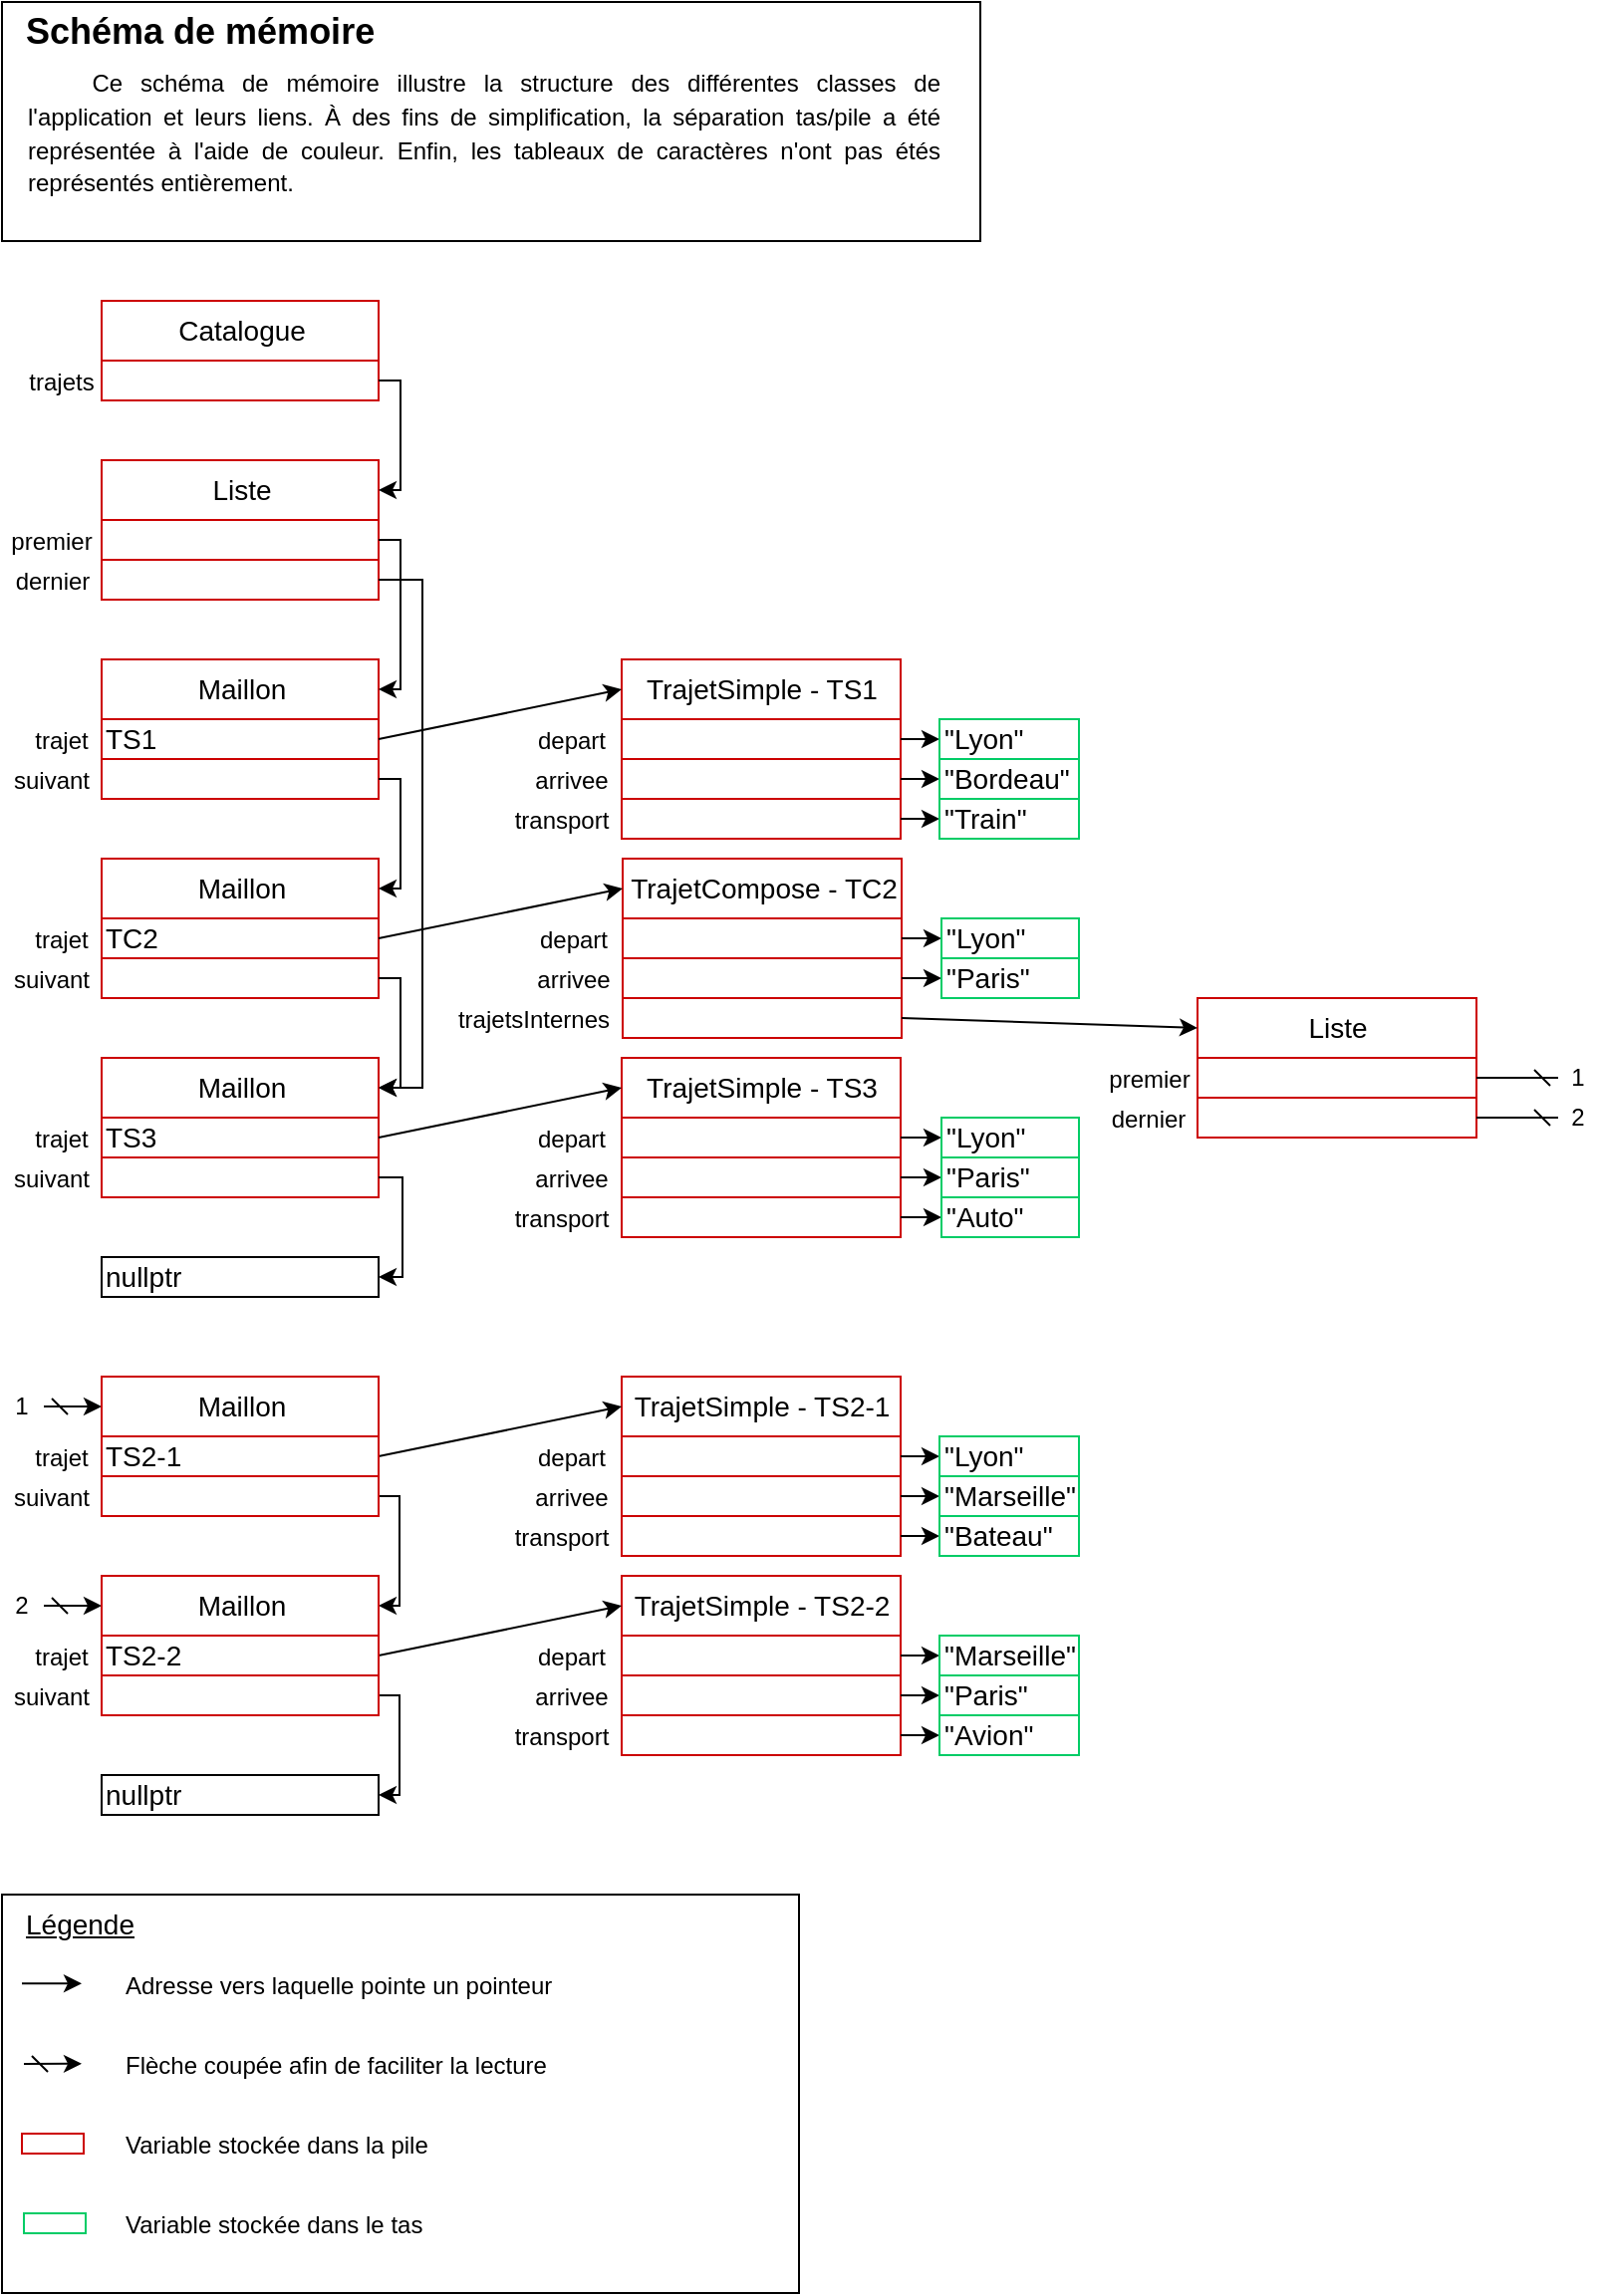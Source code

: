 <mxfile version="20.6.2" type="device"><diagram id="-NT00mfAD2KrcijfCTzk" name="Page-1"><mxGraphModel dx="1422" dy="780" grid="1" gridSize="10" guides="1" tooltips="1" connect="1" arrows="1" fold="1" page="1" pageScale="1" pageWidth="827" pageHeight="1169" math="0" shadow="0"><root><mxCell id="0"/><mxCell id="1" parent="0"/><mxCell id="2GpUI6vdUfHY-OpY5fAY-64" value="TrajetSimple - TS1" style="html=1;fontSize=14;align=center;strokeColor=#CC0000;" parent="1" vertex="1"><mxGeometry x="320" y="340" width="140" height="30" as="geometry"/></mxCell><mxCell id="2GpUI6vdUfHY-OpY5fAY-60" value="" style="html=1;fontSize=14;align=left;strokeColor=#CC0000;" parent="1" vertex="1"><mxGeometry x="320" y="370" width="140" height="20" as="geometry"/></mxCell><mxCell id="2GpUI6vdUfHY-OpY5fAY-67" value="" style="html=1;fontSize=14;align=left;strokeColor=#CC0000;" parent="1" vertex="1"><mxGeometry x="320" y="390" width="140" height="20" as="geometry"/></mxCell><mxCell id="2GpUI6vdUfHY-OpY5fAY-68" value="&lt;font style=&quot;font-size: 12px;&quot;&gt;arrivee&lt;/font&gt;" style="text;html=1;strokeColor=none;fillColor=none;align=center;verticalAlign=middle;whiteSpace=wrap;rounded=0;fontSize=14;" parent="1" vertex="1"><mxGeometry x="270" y="390" width="50" height="20" as="geometry"/></mxCell><mxCell id="2GpUI6vdUfHY-OpY5fAY-69" value="&lt;font style=&quot;font-size: 12px;&quot;&gt;depart&lt;/font&gt;" style="text;html=1;strokeColor=none;fillColor=none;align=center;verticalAlign=middle;whiteSpace=wrap;rounded=0;fontSize=14;" parent="1" vertex="1"><mxGeometry x="270" y="370" width="50" height="20" as="geometry"/></mxCell><mxCell id="2GpUI6vdUfHY-OpY5fAY-72" value="" style="html=1;fontSize=14;align=left;strokeColor=#CC0000;" parent="1" vertex="1"><mxGeometry x="320" y="410" width="140" height="20" as="geometry"/></mxCell><mxCell id="2GpUI6vdUfHY-OpY5fAY-73" value="&lt;font style=&quot;font-size: 12px;&quot;&gt;transport&lt;/font&gt;" style="text;html=1;strokeColor=none;fillColor=none;align=center;verticalAlign=middle;whiteSpace=wrap;rounded=0;fontSize=14;" parent="1" vertex="1"><mxGeometry x="260" y="410" width="60" height="20" as="geometry"/></mxCell><mxCell id="2GpUI6vdUfHY-OpY5fAY-74" value="TrajetCompose - TC2" style="html=1;fontSize=14;align=center;strokeColor=#CC0000;" parent="1" vertex="1"><mxGeometry x="320.5" y="440" width="140" height="30" as="geometry"/></mxCell><mxCell id="2GpUI6vdUfHY-OpY5fAY-75" value="" style="html=1;fontSize=14;align=left;strokeColor=#CC0000;" parent="1" vertex="1"><mxGeometry x="320.5" y="470" width="140" height="20" as="geometry"/></mxCell><mxCell id="2GpUI6vdUfHY-OpY5fAY-76" value="" style="html=1;fontSize=14;align=left;strokeColor=#CC0000;" parent="1" vertex="1"><mxGeometry x="320.5" y="490" width="140" height="20" as="geometry"/></mxCell><mxCell id="2GpUI6vdUfHY-OpY5fAY-77" value="&lt;font style=&quot;font-size: 12px;&quot;&gt;arrivee&lt;/font&gt;" style="text;html=1;strokeColor=none;fillColor=none;align=center;verticalAlign=middle;whiteSpace=wrap;rounded=0;fontSize=14;" parent="1" vertex="1"><mxGeometry x="270.5" y="490" width="50" height="20" as="geometry"/></mxCell><mxCell id="2GpUI6vdUfHY-OpY5fAY-78" value="&lt;font style=&quot;font-size: 12px;&quot;&gt;depart&lt;/font&gt;" style="text;html=1;strokeColor=none;fillColor=none;align=center;verticalAlign=middle;whiteSpace=wrap;rounded=0;fontSize=14;" parent="1" vertex="1"><mxGeometry x="270.5" y="470" width="50" height="20" as="geometry"/></mxCell><mxCell id="2GpUI6vdUfHY-OpY5fAY-79" value="" style="html=1;fontSize=14;align=left;strokeColor=#CC0000;" parent="1" vertex="1"><mxGeometry x="320.5" y="510" width="140" height="20" as="geometry"/></mxCell><mxCell id="2GpUI6vdUfHY-OpY5fAY-80" value="&lt;font style=&quot;font-size: 12px;&quot;&gt;trajetsInternes&lt;/font&gt;" style="text;html=1;strokeColor=none;fillColor=none;align=center;verticalAlign=middle;whiteSpace=wrap;rounded=0;fontSize=14;" parent="1" vertex="1"><mxGeometry x="230.5" y="510" width="90" height="20" as="geometry"/></mxCell><mxCell id="2GpUI6vdUfHY-OpY5fAY-82" value="Liste" style="html=1;fontSize=14;align=center;strokeColor=#CC0000;" parent="1" vertex="1"><mxGeometry x="609" y="510" width="140" height="30" as="geometry"/></mxCell><mxCell id="2GpUI6vdUfHY-OpY5fAY-83" value="" style="html=1;fontSize=14;align=left;strokeColor=#CC0000;" parent="1" vertex="1"><mxGeometry x="609" y="540" width="140" height="20" as="geometry"/></mxCell><mxCell id="2GpUI6vdUfHY-OpY5fAY-84" value="" style="html=1;fontSize=14;align=left;strokeColor=#CC0000;" parent="1" vertex="1"><mxGeometry x="609" y="560" width="140" height="20" as="geometry"/></mxCell><mxCell id="2GpUI6vdUfHY-OpY5fAY-85" value="&lt;font style=&quot;font-size: 12px;&quot;&gt;dernier&lt;/font&gt;" style="text;html=1;strokeColor=none;fillColor=none;align=center;verticalAlign=middle;whiteSpace=wrap;rounded=0;fontSize=14;" parent="1" vertex="1"><mxGeometry x="560" y="560" width="49" height="20" as="geometry"/></mxCell><mxCell id="2GpUI6vdUfHY-OpY5fAY-87" value="Maillon" style="html=1;fontSize=14;align=center;" parent="1" vertex="1"><mxGeometry x="59" y="700" width="139" height="30" as="geometry"/></mxCell><mxCell id="2GpUI6vdUfHY-OpY5fAY-88" value="TS2-1" style="html=1;fontSize=14;align=left;" parent="1" vertex="1"><mxGeometry x="59" y="730" width="139" height="20" as="geometry"/></mxCell><mxCell id="2GpUI6vdUfHY-OpY5fAY-89" value="" style="html=1;fontSize=14;align=left;" parent="1" vertex="1"><mxGeometry x="59" y="750" width="139" height="20" as="geometry"/></mxCell><mxCell id="2GpUI6vdUfHY-OpY5fAY-90" value="&lt;font style=&quot;font-size: 12px;&quot;&gt;suivant&lt;/font&gt;" style="text;html=1;strokeColor=none;fillColor=none;align=center;verticalAlign=middle;whiteSpace=wrap;rounded=0;fontSize=14;" parent="1" vertex="1"><mxGeometry x="9" y="750" width="50" height="20" as="geometry"/></mxCell><mxCell id="2GpUI6vdUfHY-OpY5fAY-91" value="&lt;font style=&quot;font-size: 12px;&quot;&gt;trajet&lt;/font&gt;" style="text;html=1;strokeColor=none;fillColor=none;align=center;verticalAlign=middle;whiteSpace=wrap;rounded=0;fontSize=14;" parent="1" vertex="1"><mxGeometry x="19" y="730" width="40" height="20" as="geometry"/></mxCell><mxCell id="2GpUI6vdUfHY-OpY5fAY-94" value="Maillon" style="html=1;fontSize=14;align=center;" parent="1" vertex="1"><mxGeometry x="59" y="800" width="139" height="30" as="geometry"/></mxCell><mxCell id="2GpUI6vdUfHY-OpY5fAY-95" value="TS2-2" style="html=1;fontSize=14;align=left;" parent="1" vertex="1"><mxGeometry x="59" y="830" width="139" height="20" as="geometry"/></mxCell><mxCell id="2GpUI6vdUfHY-OpY5fAY-96" value="" style="html=1;fontSize=14;align=left;" parent="1" vertex="1"><mxGeometry x="59" y="850" width="139" height="20" as="geometry"/></mxCell><mxCell id="2GpUI6vdUfHY-OpY5fAY-97" value="&lt;font style=&quot;font-size: 12px;&quot;&gt;suivant&lt;/font&gt;" style="text;html=1;strokeColor=none;fillColor=none;align=center;verticalAlign=middle;whiteSpace=wrap;rounded=0;fontSize=14;" parent="1" vertex="1"><mxGeometry x="9" y="850" width="50" height="20" as="geometry"/></mxCell><mxCell id="2GpUI6vdUfHY-OpY5fAY-98" value="&lt;font style=&quot;font-size: 12px;&quot;&gt;trajet&lt;/font&gt;" style="text;html=1;strokeColor=none;fillColor=none;align=center;verticalAlign=middle;whiteSpace=wrap;rounded=0;fontSize=14;" parent="1" vertex="1"><mxGeometry x="19" y="830" width="40" height="20" as="geometry"/></mxCell><mxCell id="2GpUI6vdUfHY-OpY5fAY-100" value="nullptr" style="html=1;fontSize=14;align=left;" parent="1" vertex="1"><mxGeometry x="59" y="900" width="139" height="20" as="geometry"/></mxCell><mxCell id="2GpUI6vdUfHY-OpY5fAY-37" value="&lt;div align=&quot;center&quot;&gt;Catalogue&lt;/div&gt;" style="html=1;fontSize=14;align=center;strokeColor=#CC0000;" parent="1" vertex="1"><mxGeometry x="59" y="160" width="139" height="30" as="geometry"/></mxCell><mxCell id="2GpUI6vdUfHY-OpY5fAY-40" value="" style="html=1;fontSize=14;align=left;strokeColor=#CC0000;" parent="1" vertex="1"><mxGeometry x="59" y="190" width="139" height="20" as="geometry"/></mxCell><mxCell id="2GpUI6vdUfHY-OpY5fAY-42" value="Liste" style="html=1;fontSize=14;align=center;strokeColor=#CC0000;" parent="1" vertex="1"><mxGeometry x="59" y="240" width="139" height="30" as="geometry"/></mxCell><mxCell id="2GpUI6vdUfHY-OpY5fAY-43" value="" style="html=1;fontSize=14;align=left;strokeColor=#CC0000;" parent="1" vertex="1"><mxGeometry x="59" y="270" width="139" height="20" as="geometry"/></mxCell><mxCell id="2GpUI6vdUfHY-OpY5fAY-48" value="" style="html=1;fontSize=14;align=left;strokeColor=#CC0000;" parent="1" vertex="1"><mxGeometry x="59" y="290" width="139" height="20" as="geometry"/></mxCell><mxCell id="2GpUI6vdUfHY-OpY5fAY-50" value="Maillon" style="html=1;fontSize=14;align=center;strokeColor=#CC0000;" parent="1" vertex="1"><mxGeometry x="59" y="340" width="139" height="30" as="geometry"/></mxCell><mxCell id="2GpUI6vdUfHY-OpY5fAY-51" value="TS1" style="html=1;fontSize=14;align=left;strokeColor=#CC0000;" parent="1" vertex="1"><mxGeometry x="59" y="370" width="139" height="20" as="geometry"/></mxCell><mxCell id="2GpUI6vdUfHY-OpY5fAY-52" value="TC2" style="html=1;fontSize=14;align=left;strokeColor=#CC0000;" parent="1" vertex="1"><mxGeometry x="59" y="470" width="139" height="20" as="geometry"/></mxCell><mxCell id="2GpUI6vdUfHY-OpY5fAY-56" value="Maillon" style="html=1;fontSize=14;align=center;strokeColor=#CC0000;" parent="1" vertex="1"><mxGeometry x="59" y="440" width="139" height="30" as="geometry"/></mxCell><mxCell id="2GpUI6vdUfHY-OpY5fAY-61" value="" style="html=1;fontSize=14;align=left;strokeColor=#CC0000;" parent="1" vertex="1"><mxGeometry x="59" y="490" width="139" height="20" as="geometry"/></mxCell><mxCell id="2GpUI6vdUfHY-OpY5fAY-66" value="" style="html=1;fontSize=14;align=left;strokeColor=#CC0000;" parent="1" vertex="1"><mxGeometry x="59" y="390" width="139" height="20" as="geometry"/></mxCell><mxCell id="2GpUI6vdUfHY-OpY5fAY-41" value="&lt;div align=&quot;center&quot;&gt;&lt;font style=&quot;font-size: 12px;&quot;&gt;trajets&lt;/font&gt;&lt;/div&gt;" style="text;html=1;strokeColor=none;fillColor=none;align=center;verticalAlign=middle;whiteSpace=wrap;rounded=0;fontSize=14;" parent="1" vertex="1"><mxGeometry x="19" y="190" width="40" height="20" as="geometry"/></mxCell><mxCell id="2GpUI6vdUfHY-OpY5fAY-44" value="" style="endArrow=classic;html=1;rounded=0;fontSize=12;entryX=1;entryY=0.5;entryDx=0;entryDy=0;" parent="1" target="2GpUI6vdUfHY-OpY5fAY-42" edge="1"><mxGeometry width="50" height="50" relative="1" as="geometry"><mxPoint x="198" y="200" as="sourcePoint"/><mxPoint x="278" y="270" as="targetPoint"/><Array as="points"><mxPoint x="209" y="200"/><mxPoint x="209" y="255"/></Array></mxGeometry></mxCell><mxCell id="2GpUI6vdUfHY-OpY5fAY-49" value="&lt;font style=&quot;font-size: 12px;&quot;&gt;dernier&lt;/font&gt;" style="text;html=1;strokeColor=none;fillColor=none;align=center;verticalAlign=middle;whiteSpace=wrap;rounded=0;fontSize=14;" parent="1" vertex="1"><mxGeometry x="10" y="290" width="49" height="20" as="geometry"/></mxCell><mxCell id="2GpUI6vdUfHY-OpY5fAY-53" value="&lt;font style=&quot;font-size: 12px;&quot;&gt;suivant&lt;/font&gt;" style="text;html=1;strokeColor=none;fillColor=none;align=center;verticalAlign=middle;whiteSpace=wrap;rounded=0;fontSize=14;" parent="1" vertex="1"><mxGeometry x="9" y="390" width="50" height="20" as="geometry"/></mxCell><mxCell id="2GpUI6vdUfHY-OpY5fAY-54" value="&lt;font style=&quot;font-size: 12px;&quot;&gt;trajet&lt;/font&gt;" style="text;html=1;strokeColor=none;fillColor=none;align=center;verticalAlign=middle;whiteSpace=wrap;rounded=0;fontSize=14;" parent="1" vertex="1"><mxGeometry x="19" y="370" width="40" height="20" as="geometry"/></mxCell><mxCell id="2GpUI6vdUfHY-OpY5fAY-55" value="" style="endArrow=classic;html=1;rounded=0;fontSize=12;entryX=1;entryY=0.5;entryDx=0;entryDy=0;exitX=1;exitY=0.5;exitDx=0;exitDy=0;" parent="1" source="2GpUI6vdUfHY-OpY5fAY-43" edge="1"><mxGeometry width="50" height="50" relative="1" as="geometry"><mxPoint x="198" y="300" as="sourcePoint"/><mxPoint x="198" y="355" as="targetPoint"/><Array as="points"><mxPoint x="209" y="280"/><mxPoint x="209" y="355"/></Array></mxGeometry></mxCell><mxCell id="2GpUI6vdUfHY-OpY5fAY-57" value="" style="endArrow=classic;html=1;rounded=0;fontSize=12;entryX=1;entryY=0.5;entryDx=0;entryDy=0;" parent="1" edge="1"><mxGeometry width="50" height="50" relative="1" as="geometry"><mxPoint x="198" y="400" as="sourcePoint"/><mxPoint x="198" y="455" as="targetPoint"/><Array as="points"><mxPoint x="209" y="400"/><mxPoint x="209" y="455"/></Array></mxGeometry></mxCell><mxCell id="2GpUI6vdUfHY-OpY5fAY-58" value="&lt;font style=&quot;font-size: 12px;&quot;&gt;suivant&lt;/font&gt;" style="text;html=1;strokeColor=none;fillColor=none;align=center;verticalAlign=middle;whiteSpace=wrap;rounded=0;fontSize=14;" parent="1" vertex="1"><mxGeometry x="9" y="490" width="50" height="20" as="geometry"/></mxCell><mxCell id="2GpUI6vdUfHY-OpY5fAY-59" value="&lt;font style=&quot;font-size: 12px;&quot;&gt;trajet&lt;/font&gt;" style="text;html=1;strokeColor=none;fillColor=none;align=center;verticalAlign=middle;whiteSpace=wrap;rounded=0;fontSize=14;" parent="1" vertex="1"><mxGeometry x="19" y="470" width="40" height="20" as="geometry"/></mxCell><mxCell id="2GpUI6vdUfHY-OpY5fAY-105" value="" style="rounded=0;whiteSpace=wrap;html=1;fontSize=12;" parent="1" vertex="1"><mxGeometry x="9" y="10" width="491" height="120" as="geometry"/></mxCell><mxCell id="2GpUI6vdUfHY-OpY5fAY-106" value="&lt;b&gt;&lt;font style=&quot;font-size: 18px;&quot;&gt;Schéma de mémoire&lt;br&gt;&lt;/font&gt;&lt;/b&gt;" style="text;html=1;strokeColor=none;fillColor=none;align=left;verticalAlign=middle;whiteSpace=wrap;rounded=0;fontSize=12;" parent="1" vertex="1"><mxGeometry x="19" y="10" width="230" height="30" as="geometry"/></mxCell><mxCell id="2GpUI6vdUfHY-OpY5fAY-111" value="&lt;div align=&quot;justify&quot;&gt;&lt;font style=&quot;font-size: 12px;&quot;&gt;&lt;span style=&quot;white-space: pre;&quot;&gt;&#9;&lt;/span&gt;Ce schéma de mémoire illustre la structure des différentes classes de l'application et leurs liens. À des fins de simplification, la séparation tas/pile a été représentée à l'aide de couleur. Enfin, les tableaux de caractères n'ont pas étés représentés entièrement.&lt;/font&gt;&lt;br&gt;&lt;/div&gt;" style="text;html=1;strokeColor=none;fillColor=none;align=left;verticalAlign=middle;whiteSpace=wrap;rounded=0;fontSize=14;" parent="1" vertex="1"><mxGeometry x="20" y="40" width="460" height="70" as="geometry"/></mxCell><mxCell id="2GpUI6vdUfHY-OpY5fAY-112" value="" style="rounded=0;whiteSpace=wrap;html=1;fontSize=12;" parent="1" vertex="1"><mxGeometry x="9" y="960" width="400" height="200" as="geometry"/></mxCell><mxCell id="2GpUI6vdUfHY-OpY5fAY-113" value="&lt;font style=&quot;font-size: 14px;&quot;&gt;&lt;u&gt;Légende&lt;br&gt;&lt;/u&gt;&lt;/font&gt;" style="text;html=1;strokeColor=none;fillColor=none;align=left;verticalAlign=middle;whiteSpace=wrap;rounded=0;fontSize=12;" parent="1" vertex="1"><mxGeometry x="19" y="960" width="230" height="30" as="geometry"/></mxCell><mxCell id="2GpUI6vdUfHY-OpY5fAY-114" value="" style="endArrow=classic;html=1;rounded=0;fontSize=14;" parent="1" edge="1"><mxGeometry width="50" height="50" relative="1" as="geometry"><mxPoint x="19" y="1004.66" as="sourcePoint"/><mxPoint x="49" y="1004.66" as="targetPoint"/></mxGeometry></mxCell><mxCell id="2GpUI6vdUfHY-OpY5fAY-116" value="&lt;font style=&quot;font-size: 12px;&quot;&gt;Adresse vers laquelle pointe un pointeur&lt;br&gt;&lt;/font&gt;" style="text;html=1;strokeColor=none;fillColor=none;align=left;verticalAlign=middle;whiteSpace=wrap;rounded=0;fontSize=14;" parent="1" vertex="1"><mxGeometry x="69" y="990" width="330" height="30" as="geometry"/></mxCell><mxCell id="2GpUI6vdUfHY-OpY5fAY-117" value="&lt;font style=&quot;font-size: 12px;&quot;&gt;Flèche coupée afin de faciliter la lecture&lt;/font&gt;" style="text;html=1;strokeColor=none;fillColor=none;align=left;verticalAlign=middle;whiteSpace=wrap;rounded=0;fontSize=14;" parent="1" vertex="1"><mxGeometry x="69" y="1030" width="330" height="30" as="geometry"/></mxCell><mxCell id="2GpUI6vdUfHY-OpY5fAY-119" value="&lt;font style=&quot;font-size: 12px;&quot;&gt;premier&lt;/font&gt;" style="text;html=1;strokeColor=none;fillColor=none;align=center;verticalAlign=middle;whiteSpace=wrap;rounded=0;fontSize=14;" parent="1" vertex="1"><mxGeometry x="9" y="270" width="50" height="20" as="geometry"/></mxCell><mxCell id="2GpUI6vdUfHY-OpY5fAY-120" value="&lt;font style=&quot;font-size: 12px;&quot;&gt;premier&lt;/font&gt;" style="text;html=1;strokeColor=none;fillColor=none;align=center;verticalAlign=middle;whiteSpace=wrap;rounded=0;fontSize=14;" parent="1" vertex="1"><mxGeometry x="560" y="540" width="50" height="20" as="geometry"/></mxCell><mxCell id="2GpUI6vdUfHY-OpY5fAY-121" value="" style="endArrow=classic;html=1;rounded=0;fontSize=12;entryX=1;entryY=0.5;entryDx=0;entryDy=0;" parent="1" target="1fhWDGKNfhgpD9FIOR1X-2" edge="1"><mxGeometry width="50" height="50" relative="1" as="geometry"><mxPoint x="198" y="300" as="sourcePoint"/><mxPoint x="280" y="375" as="targetPoint"/><Array as="points"><mxPoint x="220" y="300"/><mxPoint x="220" y="555"/></Array></mxGeometry></mxCell><mxCell id="1fhWDGKNfhgpD9FIOR1X-1" value="TS3" style="html=1;fontSize=14;align=left;strokeColor=#CC0000;" vertex="1" parent="1"><mxGeometry x="59" y="570" width="139" height="20" as="geometry"/></mxCell><mxCell id="1fhWDGKNfhgpD9FIOR1X-2" value="Maillon" style="html=1;fontSize=14;align=center;strokeColor=#CC0000;" vertex="1" parent="1"><mxGeometry x="59" y="540" width="139" height="30" as="geometry"/></mxCell><mxCell id="1fhWDGKNfhgpD9FIOR1X-3" value="" style="html=1;fontSize=14;align=left;strokeColor=#CC0000;" vertex="1" parent="1"><mxGeometry x="59" y="590" width="139" height="20" as="geometry"/></mxCell><mxCell id="1fhWDGKNfhgpD9FIOR1X-4" value="nullptr" style="html=1;fontSize=14;align=left;" vertex="1" parent="1"><mxGeometry x="59" y="640" width="139" height="20" as="geometry"/></mxCell><mxCell id="1fhWDGKNfhgpD9FIOR1X-5" value="&lt;font style=&quot;font-size: 12px;&quot;&gt;trajet&lt;/font&gt;" style="text;html=1;strokeColor=none;fillColor=none;align=center;verticalAlign=middle;whiteSpace=wrap;rounded=0;fontSize=14;" vertex="1" parent="1"><mxGeometry x="19" y="570" width="40" height="20" as="geometry"/></mxCell><mxCell id="1fhWDGKNfhgpD9FIOR1X-6" value="" style="endArrow=classic;html=1;rounded=0;fontSize=12;entryX=1;entryY=0.5;entryDx=0;entryDy=0;" edge="1" parent="1" target="1fhWDGKNfhgpD9FIOR1X-4"><mxGeometry width="50" height="50" relative="1" as="geometry"><mxPoint x="198" y="600" as="sourcePoint"/><mxPoint x="198" y="655" as="targetPoint"/><Array as="points"><mxPoint x="210" y="600"/><mxPoint x="210" y="650"/></Array></mxGeometry></mxCell><mxCell id="1fhWDGKNfhgpD9FIOR1X-7" value="" style="endArrow=classic;html=1;rounded=0;fontSize=12;entryX=1;entryY=0.5;entryDx=0;entryDy=0;exitX=1;exitY=0.5;exitDx=0;exitDy=0;" edge="1" parent="1" target="1fhWDGKNfhgpD9FIOR1X-2"><mxGeometry width="50" height="50" relative="1" as="geometry"><mxPoint x="198" y="500" as="sourcePoint"/><mxPoint x="198" y="575" as="targetPoint"/><Array as="points"><mxPoint x="209" y="500"/><mxPoint x="209" y="555"/></Array></mxGeometry></mxCell><mxCell id="1fhWDGKNfhgpD9FIOR1X-9" value="TrajetSimple - TS3" style="html=1;fontSize=14;align=center;strokeColor=#CC0000;" vertex="1" parent="1"><mxGeometry x="320" y="540" width="140" height="30" as="geometry"/></mxCell><mxCell id="1fhWDGKNfhgpD9FIOR1X-10" value="" style="html=1;fontSize=14;align=left;strokeColor=#CC0000;" vertex="1" parent="1"><mxGeometry x="320" y="570" width="140" height="20" as="geometry"/></mxCell><mxCell id="1fhWDGKNfhgpD9FIOR1X-11" value="" style="html=1;fontSize=14;align=left;strokeColor=#CC0000;" vertex="1" parent="1"><mxGeometry x="320" y="590" width="140" height="20" as="geometry"/></mxCell><mxCell id="1fhWDGKNfhgpD9FIOR1X-12" value="&lt;font style=&quot;font-size: 12px;&quot;&gt;arrivee&lt;/font&gt;" style="text;html=1;strokeColor=none;fillColor=none;align=center;verticalAlign=middle;whiteSpace=wrap;rounded=0;fontSize=14;" vertex="1" parent="1"><mxGeometry x="270" y="590" width="50" height="20" as="geometry"/></mxCell><mxCell id="1fhWDGKNfhgpD9FIOR1X-13" value="&lt;font style=&quot;font-size: 12px;&quot;&gt;depart&lt;/font&gt;" style="text;html=1;strokeColor=none;fillColor=none;align=center;verticalAlign=middle;whiteSpace=wrap;rounded=0;fontSize=14;" vertex="1" parent="1"><mxGeometry x="270" y="570" width="50" height="20" as="geometry"/></mxCell><mxCell id="1fhWDGKNfhgpD9FIOR1X-14" value="" style="html=1;fontSize=14;align=left;strokeColor=#CC0000;" vertex="1" parent="1"><mxGeometry x="320" y="610" width="140" height="20" as="geometry"/></mxCell><mxCell id="1fhWDGKNfhgpD9FIOR1X-15" value="&lt;font style=&quot;font-size: 12px;&quot;&gt;transport&lt;/font&gt;" style="text;html=1;strokeColor=none;fillColor=none;align=center;verticalAlign=middle;whiteSpace=wrap;rounded=0;fontSize=14;" vertex="1" parent="1"><mxGeometry x="260" y="610" width="60" height="20" as="geometry"/></mxCell><mxCell id="1fhWDGKNfhgpD9FIOR1X-19" value="" style="endArrow=classic;html=1;rounded=0;exitX=1;exitY=0.5;exitDx=0;exitDy=0;entryX=0;entryY=0.5;entryDx=0;entryDy=0;" edge="1" parent="1" source="2GpUI6vdUfHY-OpY5fAY-60" target="1fhWDGKNfhgpD9FIOR1X-30"><mxGeometry width="50" height="50" relative="1" as="geometry"><mxPoint x="590" y="350" as="sourcePoint"/><mxPoint x="560" y="380" as="targetPoint"/></mxGeometry></mxCell><mxCell id="1fhWDGKNfhgpD9FIOR1X-20" value="" style="endArrow=classic;html=1;rounded=0;exitX=1;exitY=0.5;exitDx=0;exitDy=0;entryX=0;entryY=0.5;entryDx=0;entryDy=0;" edge="1" parent="1" source="2GpUI6vdUfHY-OpY5fAY-67" target="1fhWDGKNfhgpD9FIOR1X-29"><mxGeometry width="50" height="50" relative="1" as="geometry"><mxPoint x="520" y="399.71" as="sourcePoint"/><mxPoint x="560" y="400" as="targetPoint"/></mxGeometry></mxCell><mxCell id="1fhWDGKNfhgpD9FIOR1X-21" value="" style="endArrow=classic;html=1;rounded=0;exitX=1;exitY=0.5;exitDx=0;exitDy=0;entryX=0;entryY=0.5;entryDx=0;entryDy=0;" edge="1" parent="1" source="2GpUI6vdUfHY-OpY5fAY-72" target="1fhWDGKNfhgpD9FIOR1X-28"><mxGeometry width="50" height="50" relative="1" as="geometry"><mxPoint x="520" y="420.0" as="sourcePoint"/><mxPoint x="560" y="420" as="targetPoint"/></mxGeometry></mxCell><mxCell id="1fhWDGKNfhgpD9FIOR1X-22" value="" style="endArrow=classic;html=1;rounded=0;exitX=1;exitY=0.5;exitDx=0;exitDy=0;entryX=0;entryY=0.5;entryDx=0;entryDy=0;" edge="1" parent="1" source="1fhWDGKNfhgpD9FIOR1X-10" target="1fhWDGKNfhgpD9FIOR1X-25"><mxGeometry width="50" height="50" relative="1" as="geometry"><mxPoint x="520" y="580" as="sourcePoint"/><mxPoint x="560" y="580" as="targetPoint"/></mxGeometry></mxCell><mxCell id="1fhWDGKNfhgpD9FIOR1X-23" value="" style="endArrow=classic;html=1;rounded=0;exitX=1;exitY=0.5;exitDx=0;exitDy=0;entryX=0;entryY=0.5;entryDx=0;entryDy=0;" edge="1" parent="1" source="1fhWDGKNfhgpD9FIOR1X-11" target="1fhWDGKNfhgpD9FIOR1X-26"><mxGeometry width="50" height="50" relative="1" as="geometry"><mxPoint x="520" y="599.71" as="sourcePoint"/><mxPoint x="560" y="600" as="targetPoint"/></mxGeometry></mxCell><mxCell id="1fhWDGKNfhgpD9FIOR1X-24" value="" style="endArrow=classic;html=1;rounded=0;exitX=1;exitY=0.5;exitDx=0;exitDy=0;entryX=0;entryY=0.5;entryDx=0;entryDy=0;" edge="1" parent="1" source="1fhWDGKNfhgpD9FIOR1X-14" target="1fhWDGKNfhgpD9FIOR1X-27"><mxGeometry width="50" height="50" relative="1" as="geometry"><mxPoint x="520" y="619.71" as="sourcePoint"/><mxPoint x="560" y="620" as="targetPoint"/></mxGeometry></mxCell><mxCell id="1fhWDGKNfhgpD9FIOR1X-25" value="&quot;Lyon&quot;" style="html=1;fontSize=14;align=left;strokeColor=#00CC66;" vertex="1" parent="1"><mxGeometry x="480.5" y="570" width="69" height="20" as="geometry"/></mxCell><mxCell id="1fhWDGKNfhgpD9FIOR1X-26" value="&quot;Paris&quot;" style="html=1;fontSize=14;align=left;strokeColor=#00CC66;" vertex="1" parent="1"><mxGeometry x="480.5" y="590" width="69" height="20" as="geometry"/></mxCell><mxCell id="1fhWDGKNfhgpD9FIOR1X-27" value="&quot;Auto&quot;" style="html=1;fontSize=14;align=left;strokeColor=#00CC66;" vertex="1" parent="1"><mxGeometry x="480.5" y="610" width="69" height="20" as="geometry"/></mxCell><mxCell id="1fhWDGKNfhgpD9FIOR1X-28" value="&quot;Train&quot;" style="html=1;fontSize=14;align=left;strokeColor=#00CC66;" vertex="1" parent="1"><mxGeometry x="479.5" y="410" width="70" height="20" as="geometry"/></mxCell><mxCell id="1fhWDGKNfhgpD9FIOR1X-29" value="&quot;Bordeau&quot;" style="html=1;fontSize=14;align=left;strokeColor=#00CC66;" vertex="1" parent="1"><mxGeometry x="479.5" y="390" width="70" height="20" as="geometry"/></mxCell><mxCell id="1fhWDGKNfhgpD9FIOR1X-30" value="&quot;Lyon&quot;" style="html=1;fontSize=14;align=left;strokeColor=#00CC66;" vertex="1" parent="1"><mxGeometry x="479.5" y="370" width="70" height="20" as="geometry"/></mxCell><mxCell id="1fhWDGKNfhgpD9FIOR1X-33" value="" style="endArrow=classic;html=1;rounded=0;exitX=1;exitY=0.5;exitDx=0;exitDy=0;entryX=0;entryY=0.5;entryDx=0;entryDy=0;" edge="1" parent="1" source="1fhWDGKNfhgpD9FIOR1X-1" target="1fhWDGKNfhgpD9FIOR1X-9"><mxGeometry width="50" height="50" relative="1" as="geometry"><mxPoint x="450" y="620" as="sourcePoint"/><mxPoint x="300" y="550" as="targetPoint"/></mxGeometry></mxCell><mxCell id="1fhWDGKNfhgpD9FIOR1X-34" value="" style="endArrow=classic;html=1;rounded=0;exitX=1;exitY=0.5;exitDx=0;exitDy=0;entryX=0;entryY=0.5;entryDx=0;entryDy=0;" edge="1" parent="1" source="2GpUI6vdUfHY-OpY5fAY-51" target="2GpUI6vdUfHY-OpY5fAY-64"><mxGeometry width="50" height="50" relative="1" as="geometry"><mxPoint x="270" y="295" as="sourcePoint"/><mxPoint x="372" y="270" as="targetPoint"/></mxGeometry></mxCell><mxCell id="1fhWDGKNfhgpD9FIOR1X-39" value="&lt;font style=&quot;font-size: 12px;&quot;&gt;suivant&lt;/font&gt;" style="text;html=1;strokeColor=none;fillColor=none;align=center;verticalAlign=middle;whiteSpace=wrap;rounded=0;fontSize=14;" vertex="1" parent="1"><mxGeometry x="9" y="590" width="50" height="20" as="geometry"/></mxCell><mxCell id="1fhWDGKNfhgpD9FIOR1X-40" value="" style="endArrow=classic;html=1;rounded=0;exitX=1;exitY=0.5;exitDx=0;exitDy=0;entryX=0;entryY=0.5;entryDx=0;entryDy=0;" edge="1" parent="1" source="2GpUI6vdUfHY-OpY5fAY-52" target="2GpUI6vdUfHY-OpY5fAY-74"><mxGeometry width="50" height="50" relative="1" as="geometry"><mxPoint x="241" y="540" as="sourcePoint"/><mxPoint x="280" y="450" as="targetPoint"/></mxGeometry></mxCell><mxCell id="1fhWDGKNfhgpD9FIOR1X-42" value="TrajetSimple - TS2-1" style="html=1;fontSize=14;align=center;strokeColor=#CC0000;" vertex="1" parent="1"><mxGeometry x="320" y="700" width="140" height="30" as="geometry"/></mxCell><mxCell id="1fhWDGKNfhgpD9FIOR1X-43" value="" style="html=1;fontSize=14;align=left;strokeColor=#CC0000;" vertex="1" parent="1"><mxGeometry x="320" y="730" width="140" height="20" as="geometry"/></mxCell><mxCell id="1fhWDGKNfhgpD9FIOR1X-44" value="" style="html=1;fontSize=14;align=left;strokeColor=#CC0000;" vertex="1" parent="1"><mxGeometry x="320" y="750" width="140" height="20" as="geometry"/></mxCell><mxCell id="1fhWDGKNfhgpD9FIOR1X-45" value="&lt;font style=&quot;font-size: 12px;&quot;&gt;arrivee&lt;/font&gt;" style="text;html=1;strokeColor=none;fillColor=none;align=center;verticalAlign=middle;whiteSpace=wrap;rounded=0;fontSize=14;" vertex="1" parent="1"><mxGeometry x="270" y="750" width="50" height="20" as="geometry"/></mxCell><mxCell id="1fhWDGKNfhgpD9FIOR1X-46" value="&lt;font style=&quot;font-size: 12px;&quot;&gt;depart&lt;/font&gt;" style="text;html=1;strokeColor=none;fillColor=none;align=center;verticalAlign=middle;whiteSpace=wrap;rounded=0;fontSize=14;" vertex="1" parent="1"><mxGeometry x="270" y="730" width="50" height="20" as="geometry"/></mxCell><mxCell id="1fhWDGKNfhgpD9FIOR1X-47" value="" style="html=1;fontSize=14;align=left;strokeColor=#CC0000;" vertex="1" parent="1"><mxGeometry x="320" y="770" width="140" height="20" as="geometry"/></mxCell><mxCell id="1fhWDGKNfhgpD9FIOR1X-48" value="&lt;font style=&quot;font-size: 12px;&quot;&gt;transport&lt;/font&gt;" style="text;html=1;strokeColor=none;fillColor=none;align=center;verticalAlign=middle;whiteSpace=wrap;rounded=0;fontSize=14;" vertex="1" parent="1"><mxGeometry x="260" y="770" width="60" height="20" as="geometry"/></mxCell><mxCell id="1fhWDGKNfhgpD9FIOR1X-49" value="" style="endArrow=classic;html=1;rounded=0;exitX=1;exitY=0.5;exitDx=0;exitDy=0;entryX=0;entryY=0.5;entryDx=0;entryDy=0;" edge="1" parent="1" source="1fhWDGKNfhgpD9FIOR1X-43" target="1fhWDGKNfhgpD9FIOR1X-54"><mxGeometry width="50" height="50" relative="1" as="geometry"><mxPoint x="590" y="710" as="sourcePoint"/><mxPoint x="560" y="740" as="targetPoint"/></mxGeometry></mxCell><mxCell id="1fhWDGKNfhgpD9FIOR1X-50" value="" style="endArrow=classic;html=1;rounded=0;exitX=1;exitY=0.5;exitDx=0;exitDy=0;entryX=0;entryY=0.5;entryDx=0;entryDy=0;" edge="1" parent="1" source="1fhWDGKNfhgpD9FIOR1X-44" target="1fhWDGKNfhgpD9FIOR1X-53"><mxGeometry width="50" height="50" relative="1" as="geometry"><mxPoint x="520" y="759.71" as="sourcePoint"/><mxPoint x="560" y="760" as="targetPoint"/></mxGeometry></mxCell><mxCell id="1fhWDGKNfhgpD9FIOR1X-51" value="" style="endArrow=classic;html=1;rounded=0;exitX=1;exitY=0.5;exitDx=0;exitDy=0;entryX=0;entryY=0.5;entryDx=0;entryDy=0;" edge="1" parent="1" source="1fhWDGKNfhgpD9FIOR1X-47" target="1fhWDGKNfhgpD9FIOR1X-52"><mxGeometry width="50" height="50" relative="1" as="geometry"><mxPoint x="520" y="780" as="sourcePoint"/><mxPoint x="560" y="780" as="targetPoint"/></mxGeometry></mxCell><mxCell id="1fhWDGKNfhgpD9FIOR1X-52" value="&quot;Bateau&quot;" style="html=1;fontSize=14;align=left;strokeColor=#00CC66;" vertex="1" parent="1"><mxGeometry x="479.5" y="770" width="70" height="20" as="geometry"/></mxCell><mxCell id="1fhWDGKNfhgpD9FIOR1X-53" value="&quot;Marseille&quot;" style="html=1;fontSize=14;align=left;strokeColor=#00CC66;" vertex="1" parent="1"><mxGeometry x="479.5" y="750" width="70" height="20" as="geometry"/></mxCell><mxCell id="1fhWDGKNfhgpD9FIOR1X-54" value="&quot;Lyon&quot;" style="html=1;fontSize=14;align=left;strokeColor=#00CC66;" vertex="1" parent="1"><mxGeometry x="479.5" y="730" width="70" height="20" as="geometry"/></mxCell><mxCell id="1fhWDGKNfhgpD9FIOR1X-55" value="TrajetSimple - TS2-2" style="html=1;fontSize=14;align=center;strokeColor=#CC0000;" vertex="1" parent="1"><mxGeometry x="320" y="800" width="140" height="30" as="geometry"/></mxCell><mxCell id="1fhWDGKNfhgpD9FIOR1X-56" value="" style="html=1;fontSize=14;align=left;strokeColor=#CC0000;" vertex="1" parent="1"><mxGeometry x="320" y="830" width="140" height="20" as="geometry"/></mxCell><mxCell id="1fhWDGKNfhgpD9FIOR1X-57" value="" style="html=1;fontSize=14;align=left;strokeColor=#CC0000;" vertex="1" parent="1"><mxGeometry x="320" y="850" width="140" height="20" as="geometry"/></mxCell><mxCell id="1fhWDGKNfhgpD9FIOR1X-58" value="&lt;font style=&quot;font-size: 12px;&quot;&gt;arrivee&lt;/font&gt;" style="text;html=1;strokeColor=none;fillColor=none;align=center;verticalAlign=middle;whiteSpace=wrap;rounded=0;fontSize=14;" vertex="1" parent="1"><mxGeometry x="270" y="850" width="50" height="20" as="geometry"/></mxCell><mxCell id="1fhWDGKNfhgpD9FIOR1X-59" value="&lt;font style=&quot;font-size: 12px;&quot;&gt;depart&lt;/font&gt;" style="text;html=1;strokeColor=none;fillColor=none;align=center;verticalAlign=middle;whiteSpace=wrap;rounded=0;fontSize=14;" vertex="1" parent="1"><mxGeometry x="270" y="830" width="50" height="20" as="geometry"/></mxCell><mxCell id="1fhWDGKNfhgpD9FIOR1X-60" value="" style="html=1;fontSize=14;align=left;strokeColor=#CC0000;" vertex="1" parent="1"><mxGeometry x="320" y="870" width="140" height="20" as="geometry"/></mxCell><mxCell id="1fhWDGKNfhgpD9FIOR1X-61" value="&lt;font style=&quot;font-size: 12px;&quot;&gt;transport&lt;/font&gt;" style="text;html=1;strokeColor=none;fillColor=none;align=center;verticalAlign=middle;whiteSpace=wrap;rounded=0;fontSize=14;" vertex="1" parent="1"><mxGeometry x="260" y="870" width="60" height="20" as="geometry"/></mxCell><mxCell id="1fhWDGKNfhgpD9FIOR1X-62" value="" style="endArrow=classic;html=1;rounded=0;exitX=1;exitY=0.5;exitDx=0;exitDy=0;entryX=0;entryY=0.5;entryDx=0;entryDy=0;" edge="1" parent="1" source="1fhWDGKNfhgpD9FIOR1X-56" target="1fhWDGKNfhgpD9FIOR1X-67"><mxGeometry width="50" height="50" relative="1" as="geometry"><mxPoint x="590" y="810" as="sourcePoint"/><mxPoint x="560" y="840" as="targetPoint"/></mxGeometry></mxCell><mxCell id="1fhWDGKNfhgpD9FIOR1X-63" value="" style="endArrow=classic;html=1;rounded=0;exitX=1;exitY=0.5;exitDx=0;exitDy=0;entryX=0;entryY=0.5;entryDx=0;entryDy=0;" edge="1" parent="1" source="1fhWDGKNfhgpD9FIOR1X-57" target="1fhWDGKNfhgpD9FIOR1X-66"><mxGeometry width="50" height="50" relative="1" as="geometry"><mxPoint x="520" y="859.71" as="sourcePoint"/><mxPoint x="560" y="860" as="targetPoint"/></mxGeometry></mxCell><mxCell id="1fhWDGKNfhgpD9FIOR1X-64" value="" style="endArrow=classic;html=1;rounded=0;exitX=1;exitY=0.5;exitDx=0;exitDy=0;entryX=0;entryY=0.5;entryDx=0;entryDy=0;" edge="1" parent="1" source="1fhWDGKNfhgpD9FIOR1X-60" target="1fhWDGKNfhgpD9FIOR1X-65"><mxGeometry width="50" height="50" relative="1" as="geometry"><mxPoint x="520" y="880" as="sourcePoint"/><mxPoint x="560" y="880" as="targetPoint"/></mxGeometry></mxCell><mxCell id="1fhWDGKNfhgpD9FIOR1X-65" value="&quot;Avion&quot;" style="html=1;fontSize=14;align=left;strokeColor=#00CC66;" vertex="1" parent="1"><mxGeometry x="479.5" y="870" width="70" height="20" as="geometry"/></mxCell><mxCell id="1fhWDGKNfhgpD9FIOR1X-66" value="&quot;Paris&quot;" style="html=1;fontSize=14;align=left;strokeColor=#00CC66;" vertex="1" parent="1"><mxGeometry x="479.5" y="850" width="70" height="20" as="geometry"/></mxCell><mxCell id="1fhWDGKNfhgpD9FIOR1X-67" value="&quot;Marseille&quot;" style="html=1;fontSize=14;align=left;strokeColor=#00CC66;" vertex="1" parent="1"><mxGeometry x="479.5" y="830" width="70" height="20" as="geometry"/></mxCell><mxCell id="1fhWDGKNfhgpD9FIOR1X-71" value="" style="endArrow=classic;html=1;rounded=0;fontSize=12;entryX=1;entryY=0.5;entryDx=0;entryDy=0;" edge="1" parent="1"><mxGeometry width="50" height="50" relative="1" as="geometry"><mxPoint x="198" y="860.0" as="sourcePoint"/><mxPoint x="198.0" y="910.0" as="targetPoint"/><Array as="points"><mxPoint x="208.5" y="860"/><mxPoint x="208.5" y="910"/></Array></mxGeometry></mxCell><mxCell id="1fhWDGKNfhgpD9FIOR1X-72" value="" style="endArrow=classic;html=1;rounded=0;fontSize=12;entryX=1;entryY=0.5;entryDx=0;entryDy=0;" edge="1" parent="1" target="2GpUI6vdUfHY-OpY5fAY-94"><mxGeometry width="50" height="50" relative="1" as="geometry"><mxPoint x="198.0" y="760.0" as="sourcePoint"/><mxPoint x="198.0" y="810.0" as="targetPoint"/><Array as="points"><mxPoint x="208.5" y="760"/><mxPoint x="208.5" y="815"/></Array></mxGeometry></mxCell><mxCell id="1fhWDGKNfhgpD9FIOR1X-75" value="" style="endArrow=classic;html=1;rounded=0;exitX=1;exitY=0.5;exitDx=0;exitDy=0;entryX=0;entryY=0.5;entryDx=0;entryDy=0;" edge="1" parent="1" source="2GpUI6vdUfHY-OpY5fAY-79" target="2GpUI6vdUfHY-OpY5fAY-82"><mxGeometry width="50" height="50" relative="1" as="geometry"><mxPoint x="483.75" y="470" as="sourcePoint"/><mxPoint x="606.25" y="445" as="targetPoint"/></mxGeometry></mxCell><mxCell id="1fhWDGKNfhgpD9FIOR1X-76" value="" style="endArrow=classic;html=1;rounded=0;exitX=1;exitY=0.5;exitDx=0;exitDy=0;entryX=0;entryY=0.5;entryDx=0;entryDy=0;" edge="1" parent="1" target="1fhWDGKNfhgpD9FIOR1X-78" source="2GpUI6vdUfHY-OpY5fAY-75"><mxGeometry width="50" height="50" relative="1" as="geometry"><mxPoint x="479.5" y="480" as="sourcePoint"/><mxPoint x="579.5" y="480" as="targetPoint"/></mxGeometry></mxCell><mxCell id="1fhWDGKNfhgpD9FIOR1X-77" value="" style="endArrow=classic;html=1;rounded=0;exitX=1;exitY=0.5;exitDx=0;exitDy=0;entryX=0;entryY=0.5;entryDx=0;entryDy=0;" edge="1" parent="1" target="1fhWDGKNfhgpD9FIOR1X-79" source="2GpUI6vdUfHY-OpY5fAY-76"><mxGeometry width="50" height="50" relative="1" as="geometry"><mxPoint x="479.5" y="500" as="sourcePoint"/><mxPoint x="579.5" y="500" as="targetPoint"/></mxGeometry></mxCell><mxCell id="1fhWDGKNfhgpD9FIOR1X-78" value="&quot;Lyon&quot;" style="html=1;fontSize=14;align=left;strokeColor=#00CC66;" vertex="1" parent="1"><mxGeometry x="480.5" y="470" width="69" height="20" as="geometry"/></mxCell><mxCell id="1fhWDGKNfhgpD9FIOR1X-79" value="&quot;Paris&quot;" style="html=1;fontSize=14;align=left;strokeColor=#00CC66;" vertex="1" parent="1"><mxGeometry x="480.5" y="490" width="69" height="20" as="geometry"/></mxCell><mxCell id="1fhWDGKNfhgpD9FIOR1X-80" value="" style="endArrow=classic;html=1;rounded=0;exitX=1;exitY=0.5;exitDx=0;exitDy=0;entryX=0;entryY=0.5;entryDx=0;entryDy=0;" edge="1" parent="1" source="2GpUI6vdUfHY-OpY5fAY-88" target="1fhWDGKNfhgpD9FIOR1X-42"><mxGeometry width="50" height="50" relative="1" as="geometry"><mxPoint x="214.5" y="730" as="sourcePoint"/><mxPoint x="270" y="690" as="targetPoint"/></mxGeometry></mxCell><mxCell id="1fhWDGKNfhgpD9FIOR1X-81" value="" style="endArrow=classic;html=1;rounded=0;exitX=1;exitY=0.5;exitDx=0;exitDy=0;entryX=0;entryY=0.5;entryDx=0;entryDy=0;" edge="1" parent="1" source="2GpUI6vdUfHY-OpY5fAY-95" target="1fhWDGKNfhgpD9FIOR1X-55"><mxGeometry width="50" height="50" relative="1" as="geometry"><mxPoint x="229" y="695" as="sourcePoint"/><mxPoint x="351" y="670" as="targetPoint"/></mxGeometry></mxCell><mxCell id="1fhWDGKNfhgpD9FIOR1X-82" value="" style="endArrow=dash;html=1;rounded=0;fontSize=12;exitX=1;exitY=0.5;exitDx=0;exitDy=0;endFill=0;" edge="1" parent="1" source="2GpUI6vdUfHY-OpY5fAY-83"><mxGeometry width="50" height="50" relative="1" as="geometry"><mxPoint x="660" y="670.0" as="sourcePoint"/><mxPoint x="790" y="550" as="targetPoint"/></mxGeometry></mxCell><mxCell id="1fhWDGKNfhgpD9FIOR1X-83" value="" style="endArrow=dash;html=1;rounded=0;fontSize=12;exitX=1;exitY=0.5;exitDx=0;exitDy=0;endFill=0;" edge="1" parent="1" source="2GpUI6vdUfHY-OpY5fAY-84"><mxGeometry width="50" height="50" relative="1" as="geometry"><mxPoint x="759" y="560" as="sourcePoint"/><mxPoint x="790" y="570" as="targetPoint"/></mxGeometry></mxCell><mxCell id="1fhWDGKNfhgpD9FIOR1X-84" value="" style="endArrow=classic;html=1;rounded=0;fontSize=12;endFill=1;startArrow=dash;startFill=0;entryX=0;entryY=0.5;entryDx=0;entryDy=0;" edge="1" parent="1" target="2GpUI6vdUfHY-OpY5fAY-87"><mxGeometry width="50" height="50" relative="1" as="geometry"><mxPoint x="30" y="715" as="sourcePoint"/><mxPoint x="30" y="715" as="targetPoint"/></mxGeometry></mxCell><mxCell id="1fhWDGKNfhgpD9FIOR1X-88" value="1" style="text;html=1;strokeColor=none;fillColor=none;align=center;verticalAlign=middle;whiteSpace=wrap;rounded=0;" vertex="1" parent="1"><mxGeometry x="790" y="542.5" width="20" height="15" as="geometry"/></mxCell><mxCell id="1fhWDGKNfhgpD9FIOR1X-89" value="2" style="text;html=1;strokeColor=none;fillColor=none;align=center;verticalAlign=middle;whiteSpace=wrap;rounded=0;" vertex="1" parent="1"><mxGeometry x="790" y="562.5" width="20" height="15" as="geometry"/></mxCell><mxCell id="1fhWDGKNfhgpD9FIOR1X-90" value="1" style="text;html=1;strokeColor=none;fillColor=none;align=center;verticalAlign=middle;whiteSpace=wrap;rounded=0;" vertex="1" parent="1"><mxGeometry x="9" y="707.5" width="20" height="15" as="geometry"/></mxCell><mxCell id="1fhWDGKNfhgpD9FIOR1X-91" value="2" style="text;html=1;strokeColor=none;fillColor=none;align=center;verticalAlign=middle;whiteSpace=wrap;rounded=0;" vertex="1" parent="1"><mxGeometry x="9" y="807.5" width="20" height="15" as="geometry"/></mxCell><mxCell id="1fhWDGKNfhgpD9FIOR1X-92" value="" style="endArrow=classic;html=1;rounded=0;fontSize=12;endFill=1;startArrow=dash;startFill=0;entryX=0;entryY=0.5;entryDx=0;entryDy=0;" edge="1" parent="1" target="2GpUI6vdUfHY-OpY5fAY-94"><mxGeometry width="50" height="50" relative="1" as="geometry"><mxPoint x="30" y="815" as="sourcePoint"/><mxPoint x="48" y="799.65" as="targetPoint"/></mxGeometry></mxCell><mxCell id="1fhWDGKNfhgpD9FIOR1X-93" value="" style="endArrow=classic;html=1;rounded=0;fontSize=12;endFill=1;startArrow=dash;startFill=0;entryX=0;entryY=0.5;entryDx=0;entryDy=0;" edge="1" parent="1"><mxGeometry width="50" height="50" relative="1" as="geometry"><mxPoint x="20" y="1045" as="sourcePoint"/><mxPoint x="49" y="1044.9" as="targetPoint"/></mxGeometry></mxCell><mxCell id="1fhWDGKNfhgpD9FIOR1X-94" value="" style="rounded=0;whiteSpace=wrap;html=1;fillColor=#FFFFFF;strokeColor=#CC0000;" vertex="1" parent="1"><mxGeometry x="19" y="1080" width="31" height="10" as="geometry"/></mxCell><mxCell id="1fhWDGKNfhgpD9FIOR1X-95" value="&lt;font style=&quot;font-size: 12px;&quot;&gt;Variable stockée dans la pile&lt;br&gt;&lt;/font&gt;" style="text;html=1;strokeColor=none;fillColor=none;align=left;verticalAlign=middle;whiteSpace=wrap;rounded=0;fontSize=14;" vertex="1" parent="1"><mxGeometry x="69" y="1070" width="330" height="30" as="geometry"/></mxCell><mxCell id="1fhWDGKNfhgpD9FIOR1X-96" value="" style="rounded=0;whiteSpace=wrap;html=1;fillColor=#FFFFFF;strokeColor=#00CC66;" vertex="1" parent="1"><mxGeometry x="20" y="1120" width="31" height="10" as="geometry"/></mxCell><mxCell id="1fhWDGKNfhgpD9FIOR1X-97" value="&lt;font style=&quot;font-size: 12px;&quot;&gt;Variable stockée dans le tas&lt;br&gt;&lt;/font&gt;" style="text;html=1;strokeColor=none;fillColor=none;align=left;verticalAlign=middle;whiteSpace=wrap;rounded=0;fontSize=14;" vertex="1" parent="1"><mxGeometry x="69" y="1110" width="330" height="30" as="geometry"/></mxCell><mxCell id="1fhWDGKNfhgpD9FIOR1X-98" value="Maillon" style="html=1;fontSize=14;align=center;strokeColor=#CC0000;" vertex="1" parent="1"><mxGeometry x="59" y="700" width="139" height="30" as="geometry"/></mxCell><mxCell id="1fhWDGKNfhgpD9FIOR1X-99" value="TS2-1" style="html=1;fontSize=14;align=left;strokeColor=#CC0000;" vertex="1" parent="1"><mxGeometry x="59" y="730" width="139" height="20" as="geometry"/></mxCell><mxCell id="1fhWDGKNfhgpD9FIOR1X-100" value="" style="html=1;fontSize=14;align=left;strokeColor=#CC0000;" vertex="1" parent="1"><mxGeometry x="59" y="750" width="139" height="20" as="geometry"/></mxCell><mxCell id="1fhWDGKNfhgpD9FIOR1X-101" value="Maillon" style="html=1;fontSize=14;align=center;strokeColor=#CC0000;" vertex="1" parent="1"><mxGeometry x="59" y="800" width="139" height="30" as="geometry"/></mxCell><mxCell id="1fhWDGKNfhgpD9FIOR1X-102" value="TS2-2" style="html=1;fontSize=14;align=left;strokeColor=#CC0000;" vertex="1" parent="1"><mxGeometry x="59" y="830" width="139" height="20" as="geometry"/></mxCell><mxCell id="1fhWDGKNfhgpD9FIOR1X-103" value="" style="html=1;fontSize=14;align=left;strokeColor=#CC0000;" vertex="1" parent="1"><mxGeometry x="59" y="850" width="139" height="20" as="geometry"/></mxCell></root></mxGraphModel></diagram></mxfile>